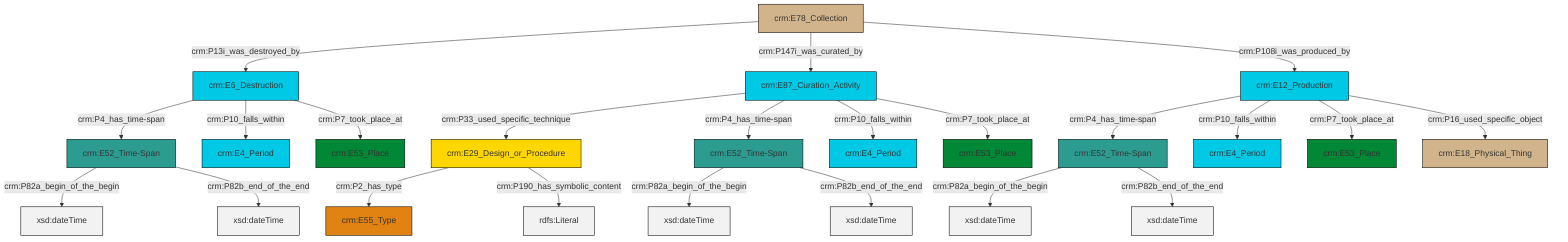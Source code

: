 graph TD
classDef Literal fill:#f2f2f2,stroke:#000000;
classDef CRM_Entity fill:#FFFFFF,stroke:#000000;
classDef Temporal_Entity fill:#00C9E6, stroke:#000000;
classDef Type fill:#E18312, stroke:#000000;
classDef Time-Span fill:#2C9C91, stroke:#000000;
classDef Appellation fill:#FFEB7F, stroke:#000000;
classDef Place fill:#008836, stroke:#000000;
classDef Persistent_Item fill:#B266B2, stroke:#000000;
classDef Conceptual_Object fill:#FFD700, stroke:#000000;
classDef Physical_Thing fill:#D2B48C, stroke:#000000;
classDef Actor fill:#f58aad, stroke:#000000;
classDef PC_Classes fill:#4ce600, stroke:#000000;
classDef Multi fill:#cccccc,stroke:#000000;

0["crm:E78_Collection"]:::Physical_Thing -->|crm:P13i_was_destroyed_by| 1["crm:E6_Destruction"]:::Temporal_Entity
2["crm:E87_Curation_Activity"]:::Temporal_Entity -->|crm:P33_used_specific_technique| 3["crm:E29_Design_or_Procedure"]:::Conceptual_Object
5["crm:E12_Production"]:::Temporal_Entity -->|crm:P4_has_time-span| 6["crm:E52_Time-Span"]:::Time-Span
6["crm:E52_Time-Span"]:::Time-Span -->|crm:P82a_begin_of_the_begin| 11[xsd:dateTime]:::Literal
2["crm:E87_Curation_Activity"]:::Temporal_Entity -->|crm:P4_has_time-span| 9["crm:E52_Time-Span"]:::Time-Span
9["crm:E52_Time-Span"]:::Time-Span -->|crm:P82a_begin_of_the_begin| 12[xsd:dateTime]:::Literal
6["crm:E52_Time-Span"]:::Time-Span -->|crm:P82b_end_of_the_end| 19[xsd:dateTime]:::Literal
5["crm:E12_Production"]:::Temporal_Entity -->|crm:P10_falls_within| 20["crm:E4_Period"]:::Temporal_Entity
5["crm:E12_Production"]:::Temporal_Entity -->|crm:P7_took_place_at| 15["crm:E53_Place"]:::Place
3["crm:E29_Design_or_Procedure"]:::Conceptual_Object -->|crm:P2_has_type| 17["crm:E55_Type"]:::Type
0["crm:E78_Collection"]:::Physical_Thing -->|crm:P147i_was_curated_by| 2["crm:E87_Curation_Activity"]:::Temporal_Entity
13["crm:E52_Time-Span"]:::Time-Span -->|crm:P82a_begin_of_the_begin| 21[xsd:dateTime]:::Literal
9["crm:E52_Time-Span"]:::Time-Span -->|crm:P82b_end_of_the_end| 23[xsd:dateTime]:::Literal
1["crm:E6_Destruction"]:::Temporal_Entity -->|crm:P4_has_time-span| 13["crm:E52_Time-Span"]:::Time-Span
2["crm:E87_Curation_Activity"]:::Temporal_Entity -->|crm:P10_falls_within| 25["crm:E4_Period"]:::Temporal_Entity
2["crm:E87_Curation_Activity"]:::Temporal_Entity -->|crm:P7_took_place_at| 7["crm:E53_Place"]:::Place
1["crm:E6_Destruction"]:::Temporal_Entity -->|crm:P10_falls_within| 32["crm:E4_Period"]:::Temporal_Entity
1["crm:E6_Destruction"]:::Temporal_Entity -->|crm:P7_took_place_at| 26["crm:E53_Place"]:::Place
13["crm:E52_Time-Span"]:::Time-Span -->|crm:P82b_end_of_the_end| 34[xsd:dateTime]:::Literal
0["crm:E78_Collection"]:::Physical_Thing -->|crm:P108i_was_produced_by| 5["crm:E12_Production"]:::Temporal_Entity
5["crm:E12_Production"]:::Temporal_Entity -->|crm:P16_used_specific_object| 28["crm:E18_Physical_Thing"]:::Physical_Thing
3["crm:E29_Design_or_Procedure"]:::Conceptual_Object -->|crm:P190_has_symbolic_content| 37[rdfs:Literal]:::Literal